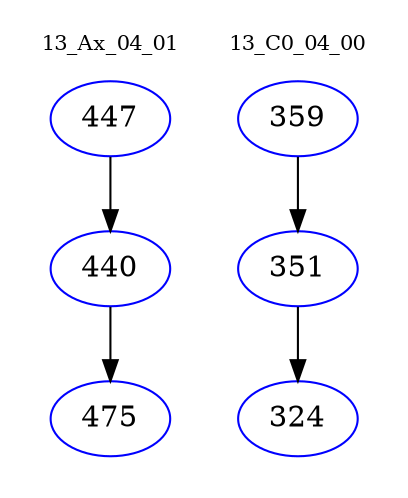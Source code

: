 digraph{
subgraph cluster_0 {
color = white
label = "13_Ax_04_01";
fontsize=10;
T0_447 [label="447", color="blue"]
T0_447 -> T0_440 [color="black"]
T0_440 [label="440", color="blue"]
T0_440 -> T0_475 [color="black"]
T0_475 [label="475", color="blue"]
}
subgraph cluster_1 {
color = white
label = "13_C0_04_00";
fontsize=10;
T1_359 [label="359", color="blue"]
T1_359 -> T1_351 [color="black"]
T1_351 [label="351", color="blue"]
T1_351 -> T1_324 [color="black"]
T1_324 [label="324", color="blue"]
}
}
